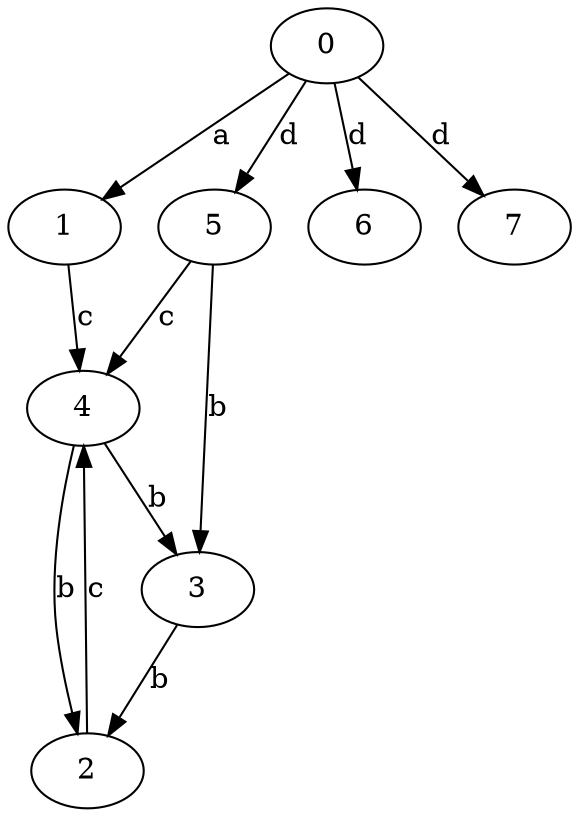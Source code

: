 strict digraph  {
0;
1;
2;
3;
4;
5;
6;
7;
0 -> 1  [label=a];
0 -> 5  [label=d];
0 -> 6  [label=d];
0 -> 7  [label=d];
1 -> 4  [label=c];
2 -> 4  [label=c];
3 -> 2  [label=b];
4 -> 2  [label=b];
4 -> 3  [label=b];
5 -> 3  [label=b];
5 -> 4  [label=c];
}
